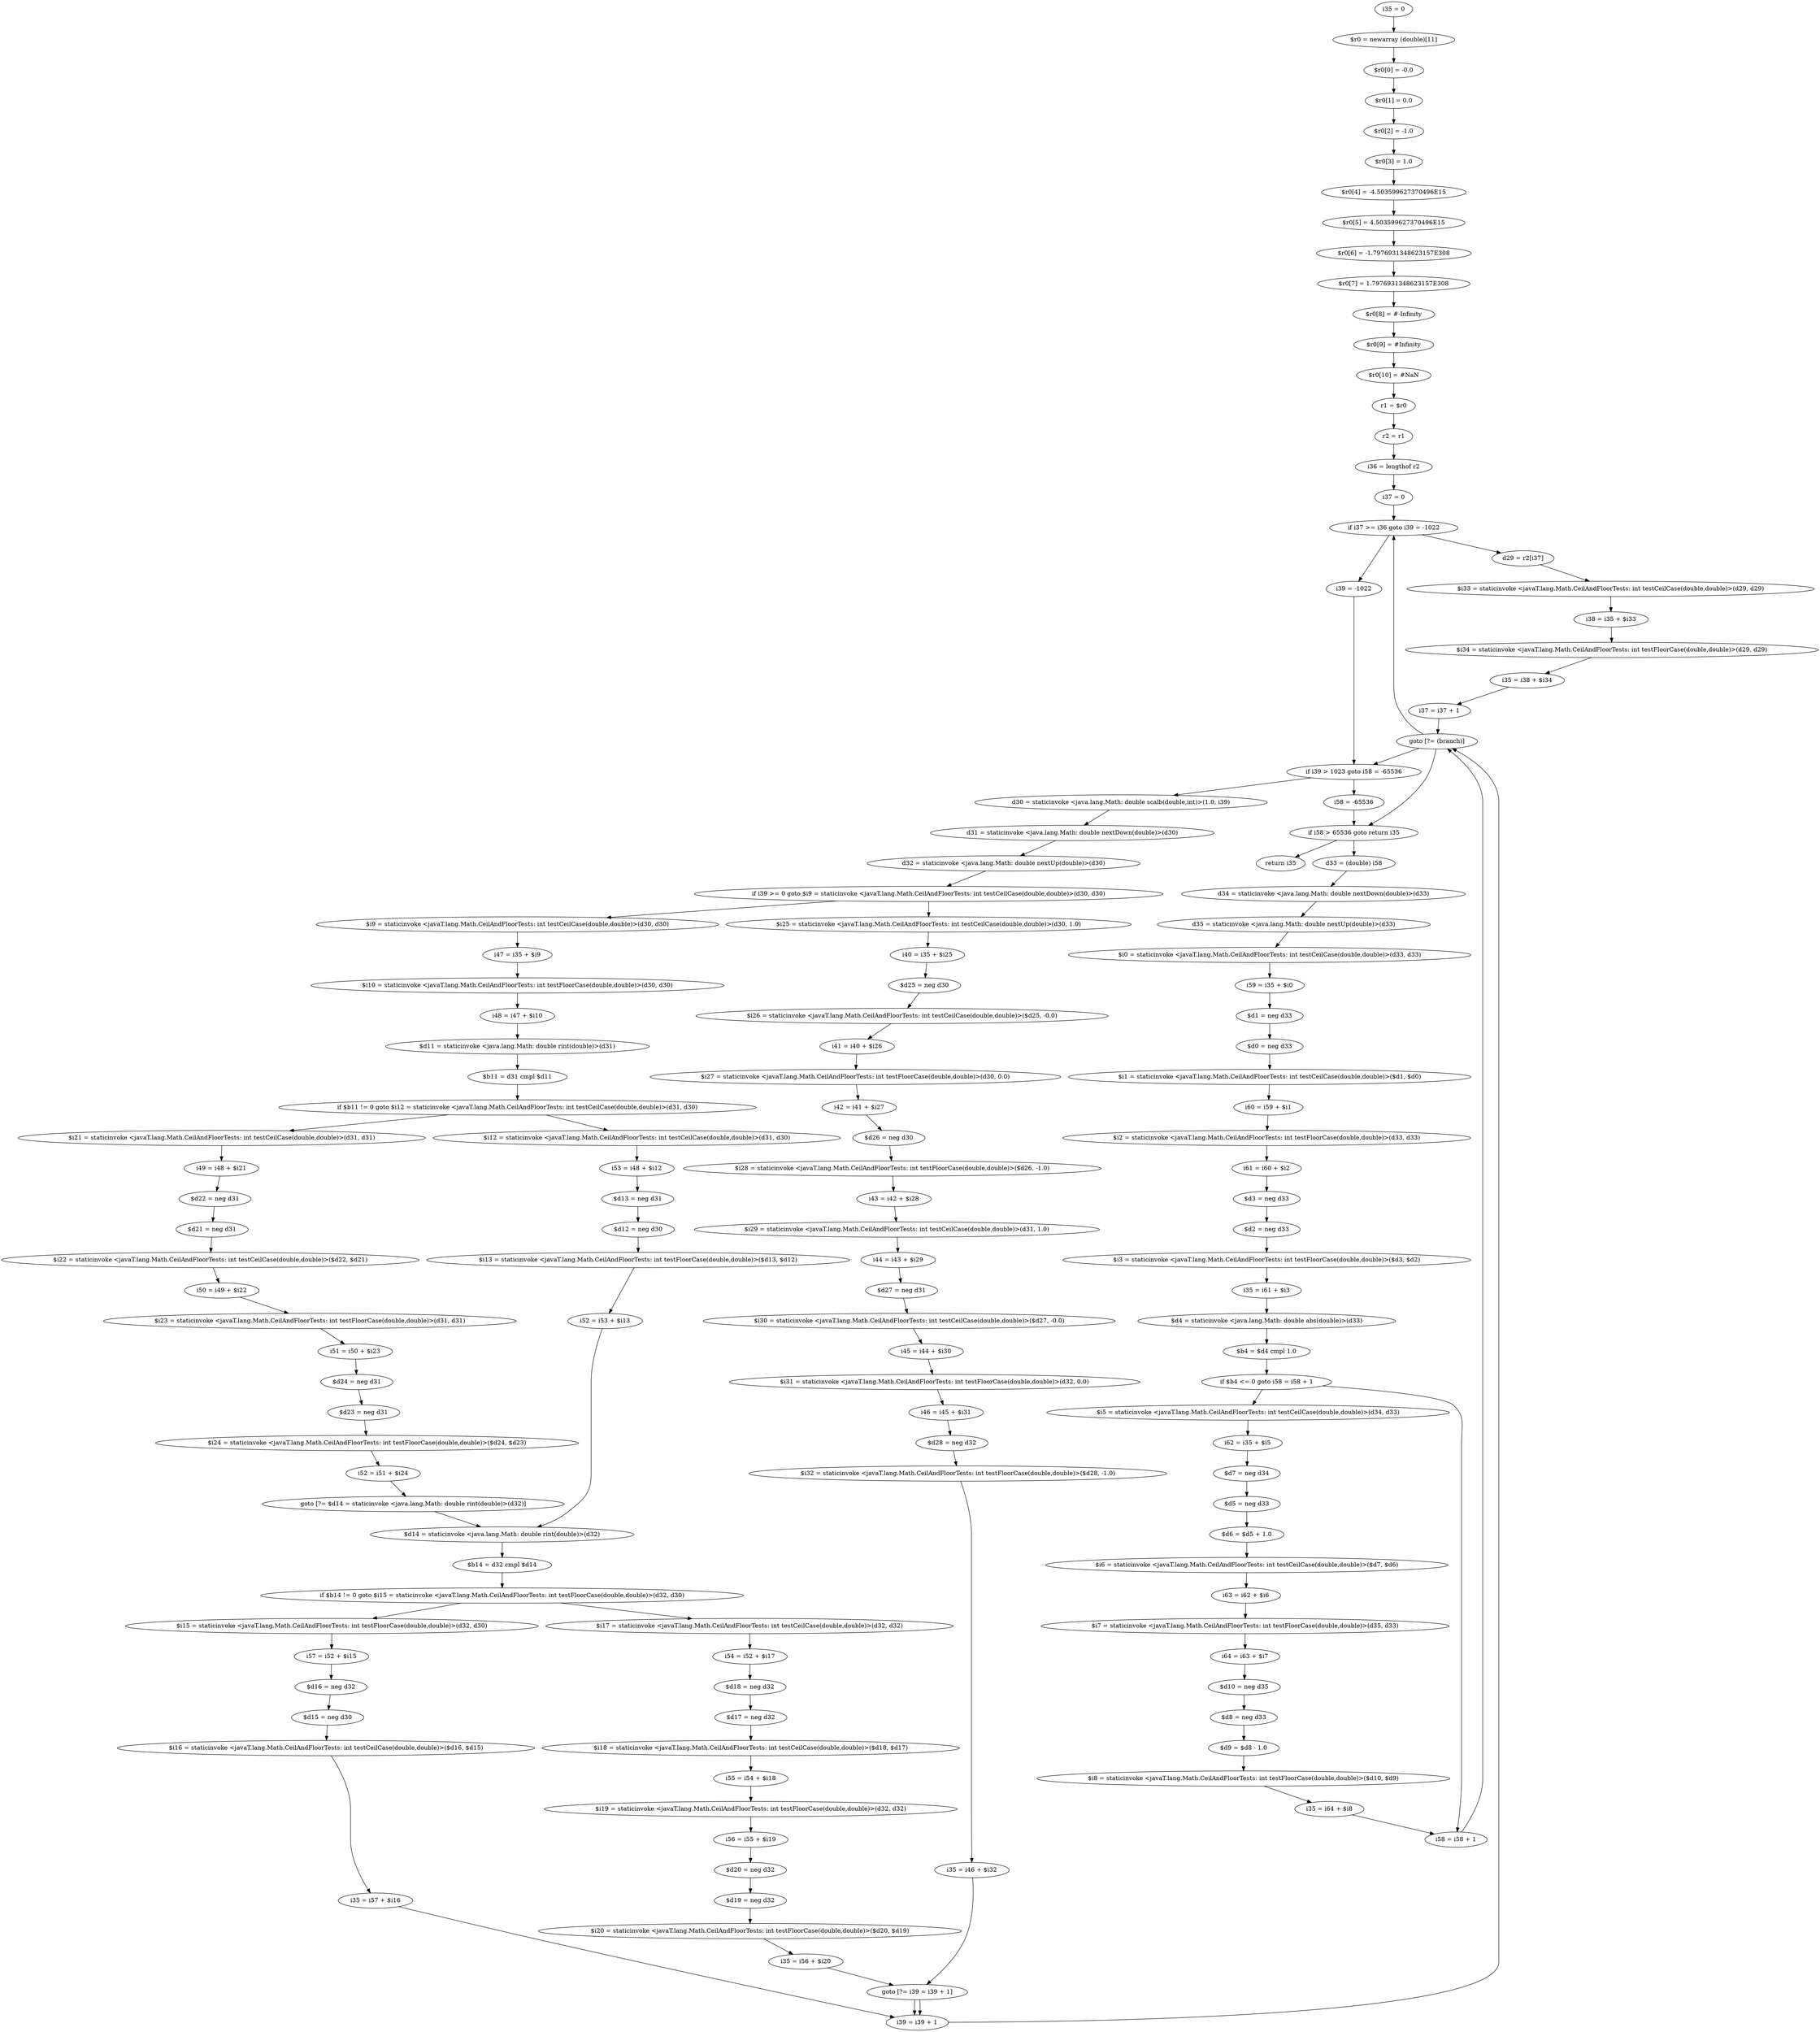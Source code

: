 digraph "unitGraph" {
    "i35 = 0"
    "$r0 = newarray (double)[11]"
    "$r0[0] = -0.0"
    "$r0[1] = 0.0"
    "$r0[2] = -1.0"
    "$r0[3] = 1.0"
    "$r0[4] = -4.503599627370496E15"
    "$r0[5] = 4.503599627370496E15"
    "$r0[6] = -1.7976931348623157E308"
    "$r0[7] = 1.7976931348623157E308"
    "$r0[8] = #-Infinity"
    "$r0[9] = #Infinity"
    "$r0[10] = #NaN"
    "r1 = $r0"
    "r2 = r1"
    "i36 = lengthof r2"
    "i37 = 0"
    "if i37 >= i36 goto i39 = -1022"
    "d29 = r2[i37]"
    "$i33 = staticinvoke <javaT.lang.Math.CeilAndFloorTests: int testCeilCase(double,double)>(d29, d29)"
    "i38 = i35 + $i33"
    "$i34 = staticinvoke <javaT.lang.Math.CeilAndFloorTests: int testFloorCase(double,double)>(d29, d29)"
    "i35 = i38 + $i34"
    "i37 = i37 + 1"
    "goto [?= (branch)]"
    "i39 = -1022"
    "if i39 > 1023 goto i58 = -65536"
    "d30 = staticinvoke <java.lang.Math: double scalb(double,int)>(1.0, i39)"
    "d31 = staticinvoke <java.lang.Math: double nextDown(double)>(d30)"
    "d32 = staticinvoke <java.lang.Math: double nextUp(double)>(d30)"
    "if i39 >= 0 goto $i9 = staticinvoke <javaT.lang.Math.CeilAndFloorTests: int testCeilCase(double,double)>(d30, d30)"
    "$i25 = staticinvoke <javaT.lang.Math.CeilAndFloorTests: int testCeilCase(double,double)>(d30, 1.0)"
    "i40 = i35 + $i25"
    "$d25 = neg d30"
    "$i26 = staticinvoke <javaT.lang.Math.CeilAndFloorTests: int testCeilCase(double,double)>($d25, -0.0)"
    "i41 = i40 + $i26"
    "$i27 = staticinvoke <javaT.lang.Math.CeilAndFloorTests: int testFloorCase(double,double)>(d30, 0.0)"
    "i42 = i41 + $i27"
    "$d26 = neg d30"
    "$i28 = staticinvoke <javaT.lang.Math.CeilAndFloorTests: int testFloorCase(double,double)>($d26, -1.0)"
    "i43 = i42 + $i28"
    "$i29 = staticinvoke <javaT.lang.Math.CeilAndFloorTests: int testCeilCase(double,double)>(d31, 1.0)"
    "i44 = i43 + $i29"
    "$d27 = neg d31"
    "$i30 = staticinvoke <javaT.lang.Math.CeilAndFloorTests: int testCeilCase(double,double)>($d27, -0.0)"
    "i45 = i44 + $i30"
    "$i31 = staticinvoke <javaT.lang.Math.CeilAndFloorTests: int testFloorCase(double,double)>(d32, 0.0)"
    "i46 = i45 + $i31"
    "$d28 = neg d32"
    "$i32 = staticinvoke <javaT.lang.Math.CeilAndFloorTests: int testFloorCase(double,double)>($d28, -1.0)"
    "i35 = i46 + $i32"
    "goto [?= i39 = i39 + 1]"
    "$i9 = staticinvoke <javaT.lang.Math.CeilAndFloorTests: int testCeilCase(double,double)>(d30, d30)"
    "i47 = i35 + $i9"
    "$i10 = staticinvoke <javaT.lang.Math.CeilAndFloorTests: int testFloorCase(double,double)>(d30, d30)"
    "i48 = i47 + $i10"
    "$d11 = staticinvoke <java.lang.Math: double rint(double)>(d31)"
    "$b11 = d31 cmpl $d11"
    "if $b11 != 0 goto $i12 = staticinvoke <javaT.lang.Math.CeilAndFloorTests: int testCeilCase(double,double)>(d31, d30)"
    "$i21 = staticinvoke <javaT.lang.Math.CeilAndFloorTests: int testCeilCase(double,double)>(d31, d31)"
    "i49 = i48 + $i21"
    "$d22 = neg d31"
    "$d21 = neg d31"
    "$i22 = staticinvoke <javaT.lang.Math.CeilAndFloorTests: int testCeilCase(double,double)>($d22, $d21)"
    "i50 = i49 + $i22"
    "$i23 = staticinvoke <javaT.lang.Math.CeilAndFloorTests: int testFloorCase(double,double)>(d31, d31)"
    "i51 = i50 + $i23"
    "$d24 = neg d31"
    "$d23 = neg d31"
    "$i24 = staticinvoke <javaT.lang.Math.CeilAndFloorTests: int testFloorCase(double,double)>($d24, $d23)"
    "i52 = i51 + $i24"
    "goto [?= $d14 = staticinvoke <java.lang.Math: double rint(double)>(d32)]"
    "$i12 = staticinvoke <javaT.lang.Math.CeilAndFloorTests: int testCeilCase(double,double)>(d31, d30)"
    "i53 = i48 + $i12"
    "$d13 = neg d31"
    "$d12 = neg d30"
    "$i13 = staticinvoke <javaT.lang.Math.CeilAndFloorTests: int testFloorCase(double,double)>($d13, $d12)"
    "i52 = i53 + $i13"
    "$d14 = staticinvoke <java.lang.Math: double rint(double)>(d32)"
    "$b14 = d32 cmpl $d14"
    "if $b14 != 0 goto $i15 = staticinvoke <javaT.lang.Math.CeilAndFloorTests: int testFloorCase(double,double)>(d32, d30)"
    "$i17 = staticinvoke <javaT.lang.Math.CeilAndFloorTests: int testCeilCase(double,double)>(d32, d32)"
    "i54 = i52 + $i17"
    "$d18 = neg d32"
    "$d17 = neg d32"
    "$i18 = staticinvoke <javaT.lang.Math.CeilAndFloorTests: int testCeilCase(double,double)>($d18, $d17)"
    "i55 = i54 + $i18"
    "$i19 = staticinvoke <javaT.lang.Math.CeilAndFloorTests: int testFloorCase(double,double)>(d32, d32)"
    "i56 = i55 + $i19"
    "$d20 = neg d32"
    "$d19 = neg d32"
    "$i20 = staticinvoke <javaT.lang.Math.CeilAndFloorTests: int testFloorCase(double,double)>($d20, $d19)"
    "i35 = i56 + $i20"
    "$i15 = staticinvoke <javaT.lang.Math.CeilAndFloorTests: int testFloorCase(double,double)>(d32, d30)"
    "i57 = i52 + $i15"
    "$d16 = neg d32"
    "$d15 = neg d30"
    "$i16 = staticinvoke <javaT.lang.Math.CeilAndFloorTests: int testCeilCase(double,double)>($d16, $d15)"
    "i35 = i57 + $i16"
    "i39 = i39 + 1"
    "i58 = -65536"
    "if i58 > 65536 goto return i35"
    "d33 = (double) i58"
    "d34 = staticinvoke <java.lang.Math: double nextDown(double)>(d33)"
    "d35 = staticinvoke <java.lang.Math: double nextUp(double)>(d33)"
    "$i0 = staticinvoke <javaT.lang.Math.CeilAndFloorTests: int testCeilCase(double,double)>(d33, d33)"
    "i59 = i35 + $i0"
    "$d1 = neg d33"
    "$d0 = neg d33"
    "$i1 = staticinvoke <javaT.lang.Math.CeilAndFloorTests: int testCeilCase(double,double)>($d1, $d0)"
    "i60 = i59 + $i1"
    "$i2 = staticinvoke <javaT.lang.Math.CeilAndFloorTests: int testFloorCase(double,double)>(d33, d33)"
    "i61 = i60 + $i2"
    "$d3 = neg d33"
    "$d2 = neg d33"
    "$i3 = staticinvoke <javaT.lang.Math.CeilAndFloorTests: int testFloorCase(double,double)>($d3, $d2)"
    "i35 = i61 + $i3"
    "$d4 = staticinvoke <java.lang.Math: double abs(double)>(d33)"
    "$b4 = $d4 cmpl 1.0"
    "if $b4 <= 0 goto i58 = i58 + 1"
    "$i5 = staticinvoke <javaT.lang.Math.CeilAndFloorTests: int testCeilCase(double,double)>(d34, d33)"
    "i62 = i35 + $i5"
    "$d7 = neg d34"
    "$d5 = neg d33"
    "$d6 = $d5 + 1.0"
    "$i6 = staticinvoke <javaT.lang.Math.CeilAndFloorTests: int testCeilCase(double,double)>($d7, $d6)"
    "i63 = i62 + $i6"
    "$i7 = staticinvoke <javaT.lang.Math.CeilAndFloorTests: int testFloorCase(double,double)>(d35, d33)"
    "i64 = i63 + $i7"
    "$d10 = neg d35"
    "$d8 = neg d33"
    "$d9 = $d8 - 1.0"
    "$i8 = staticinvoke <javaT.lang.Math.CeilAndFloorTests: int testFloorCase(double,double)>($d10, $d9)"
    "i35 = i64 + $i8"
    "i58 = i58 + 1"
    "return i35"
    "i35 = 0"->"$r0 = newarray (double)[11]";
    "$r0 = newarray (double)[11]"->"$r0[0] = -0.0";
    "$r0[0] = -0.0"->"$r0[1] = 0.0";
    "$r0[1] = 0.0"->"$r0[2] = -1.0";
    "$r0[2] = -1.0"->"$r0[3] = 1.0";
    "$r0[3] = 1.0"->"$r0[4] = -4.503599627370496E15";
    "$r0[4] = -4.503599627370496E15"->"$r0[5] = 4.503599627370496E15";
    "$r0[5] = 4.503599627370496E15"->"$r0[6] = -1.7976931348623157E308";
    "$r0[6] = -1.7976931348623157E308"->"$r0[7] = 1.7976931348623157E308";
    "$r0[7] = 1.7976931348623157E308"->"$r0[8] = #-Infinity";
    "$r0[8] = #-Infinity"->"$r0[9] = #Infinity";
    "$r0[9] = #Infinity"->"$r0[10] = #NaN";
    "$r0[10] = #NaN"->"r1 = $r0";
    "r1 = $r0"->"r2 = r1";
    "r2 = r1"->"i36 = lengthof r2";
    "i36 = lengthof r2"->"i37 = 0";
    "i37 = 0"->"if i37 >= i36 goto i39 = -1022";
    "if i37 >= i36 goto i39 = -1022"->"d29 = r2[i37]";
    "if i37 >= i36 goto i39 = -1022"->"i39 = -1022";
    "d29 = r2[i37]"->"$i33 = staticinvoke <javaT.lang.Math.CeilAndFloorTests: int testCeilCase(double,double)>(d29, d29)";
    "$i33 = staticinvoke <javaT.lang.Math.CeilAndFloorTests: int testCeilCase(double,double)>(d29, d29)"->"i38 = i35 + $i33";
    "i38 = i35 + $i33"->"$i34 = staticinvoke <javaT.lang.Math.CeilAndFloorTests: int testFloorCase(double,double)>(d29, d29)";
    "$i34 = staticinvoke <javaT.lang.Math.CeilAndFloorTests: int testFloorCase(double,double)>(d29, d29)"->"i35 = i38 + $i34";
    "i35 = i38 + $i34"->"i37 = i37 + 1";
    "i37 = i37 + 1"->"goto [?= (branch)]";
    "goto [?= (branch)]"->"if i37 >= i36 goto i39 = -1022";
    "i39 = -1022"->"if i39 > 1023 goto i58 = -65536";
    "if i39 > 1023 goto i58 = -65536"->"d30 = staticinvoke <java.lang.Math: double scalb(double,int)>(1.0, i39)";
    "if i39 > 1023 goto i58 = -65536"->"i58 = -65536";
    "d30 = staticinvoke <java.lang.Math: double scalb(double,int)>(1.0, i39)"->"d31 = staticinvoke <java.lang.Math: double nextDown(double)>(d30)";
    "d31 = staticinvoke <java.lang.Math: double nextDown(double)>(d30)"->"d32 = staticinvoke <java.lang.Math: double nextUp(double)>(d30)";
    "d32 = staticinvoke <java.lang.Math: double nextUp(double)>(d30)"->"if i39 >= 0 goto $i9 = staticinvoke <javaT.lang.Math.CeilAndFloorTests: int testCeilCase(double,double)>(d30, d30)";
    "if i39 >= 0 goto $i9 = staticinvoke <javaT.lang.Math.CeilAndFloorTests: int testCeilCase(double,double)>(d30, d30)"->"$i25 = staticinvoke <javaT.lang.Math.CeilAndFloorTests: int testCeilCase(double,double)>(d30, 1.0)";
    "if i39 >= 0 goto $i9 = staticinvoke <javaT.lang.Math.CeilAndFloorTests: int testCeilCase(double,double)>(d30, d30)"->"$i9 = staticinvoke <javaT.lang.Math.CeilAndFloorTests: int testCeilCase(double,double)>(d30, d30)";
    "$i25 = staticinvoke <javaT.lang.Math.CeilAndFloorTests: int testCeilCase(double,double)>(d30, 1.0)"->"i40 = i35 + $i25";
    "i40 = i35 + $i25"->"$d25 = neg d30";
    "$d25 = neg d30"->"$i26 = staticinvoke <javaT.lang.Math.CeilAndFloorTests: int testCeilCase(double,double)>($d25, -0.0)";
    "$i26 = staticinvoke <javaT.lang.Math.CeilAndFloorTests: int testCeilCase(double,double)>($d25, -0.0)"->"i41 = i40 + $i26";
    "i41 = i40 + $i26"->"$i27 = staticinvoke <javaT.lang.Math.CeilAndFloorTests: int testFloorCase(double,double)>(d30, 0.0)";
    "$i27 = staticinvoke <javaT.lang.Math.CeilAndFloorTests: int testFloorCase(double,double)>(d30, 0.0)"->"i42 = i41 + $i27";
    "i42 = i41 + $i27"->"$d26 = neg d30";
    "$d26 = neg d30"->"$i28 = staticinvoke <javaT.lang.Math.CeilAndFloorTests: int testFloorCase(double,double)>($d26, -1.0)";
    "$i28 = staticinvoke <javaT.lang.Math.CeilAndFloorTests: int testFloorCase(double,double)>($d26, -1.0)"->"i43 = i42 + $i28";
    "i43 = i42 + $i28"->"$i29 = staticinvoke <javaT.lang.Math.CeilAndFloorTests: int testCeilCase(double,double)>(d31, 1.0)";
    "$i29 = staticinvoke <javaT.lang.Math.CeilAndFloorTests: int testCeilCase(double,double)>(d31, 1.0)"->"i44 = i43 + $i29";
    "i44 = i43 + $i29"->"$d27 = neg d31";
    "$d27 = neg d31"->"$i30 = staticinvoke <javaT.lang.Math.CeilAndFloorTests: int testCeilCase(double,double)>($d27, -0.0)";
    "$i30 = staticinvoke <javaT.lang.Math.CeilAndFloorTests: int testCeilCase(double,double)>($d27, -0.0)"->"i45 = i44 + $i30";
    "i45 = i44 + $i30"->"$i31 = staticinvoke <javaT.lang.Math.CeilAndFloorTests: int testFloorCase(double,double)>(d32, 0.0)";
    "$i31 = staticinvoke <javaT.lang.Math.CeilAndFloorTests: int testFloorCase(double,double)>(d32, 0.0)"->"i46 = i45 + $i31";
    "i46 = i45 + $i31"->"$d28 = neg d32";
    "$d28 = neg d32"->"$i32 = staticinvoke <javaT.lang.Math.CeilAndFloorTests: int testFloorCase(double,double)>($d28, -1.0)";
    "$i32 = staticinvoke <javaT.lang.Math.CeilAndFloorTests: int testFloorCase(double,double)>($d28, -1.0)"->"i35 = i46 + $i32";
    "i35 = i46 + $i32"->"goto [?= i39 = i39 + 1]";
    "goto [?= i39 = i39 + 1]"->"i39 = i39 + 1";
    "$i9 = staticinvoke <javaT.lang.Math.CeilAndFloorTests: int testCeilCase(double,double)>(d30, d30)"->"i47 = i35 + $i9";
    "i47 = i35 + $i9"->"$i10 = staticinvoke <javaT.lang.Math.CeilAndFloorTests: int testFloorCase(double,double)>(d30, d30)";
    "$i10 = staticinvoke <javaT.lang.Math.CeilAndFloorTests: int testFloorCase(double,double)>(d30, d30)"->"i48 = i47 + $i10";
    "i48 = i47 + $i10"->"$d11 = staticinvoke <java.lang.Math: double rint(double)>(d31)";
    "$d11 = staticinvoke <java.lang.Math: double rint(double)>(d31)"->"$b11 = d31 cmpl $d11";
    "$b11 = d31 cmpl $d11"->"if $b11 != 0 goto $i12 = staticinvoke <javaT.lang.Math.CeilAndFloorTests: int testCeilCase(double,double)>(d31, d30)";
    "if $b11 != 0 goto $i12 = staticinvoke <javaT.lang.Math.CeilAndFloorTests: int testCeilCase(double,double)>(d31, d30)"->"$i21 = staticinvoke <javaT.lang.Math.CeilAndFloorTests: int testCeilCase(double,double)>(d31, d31)";
    "if $b11 != 0 goto $i12 = staticinvoke <javaT.lang.Math.CeilAndFloorTests: int testCeilCase(double,double)>(d31, d30)"->"$i12 = staticinvoke <javaT.lang.Math.CeilAndFloorTests: int testCeilCase(double,double)>(d31, d30)";
    "$i21 = staticinvoke <javaT.lang.Math.CeilAndFloorTests: int testCeilCase(double,double)>(d31, d31)"->"i49 = i48 + $i21";
    "i49 = i48 + $i21"->"$d22 = neg d31";
    "$d22 = neg d31"->"$d21 = neg d31";
    "$d21 = neg d31"->"$i22 = staticinvoke <javaT.lang.Math.CeilAndFloorTests: int testCeilCase(double,double)>($d22, $d21)";
    "$i22 = staticinvoke <javaT.lang.Math.CeilAndFloorTests: int testCeilCase(double,double)>($d22, $d21)"->"i50 = i49 + $i22";
    "i50 = i49 + $i22"->"$i23 = staticinvoke <javaT.lang.Math.CeilAndFloorTests: int testFloorCase(double,double)>(d31, d31)";
    "$i23 = staticinvoke <javaT.lang.Math.CeilAndFloorTests: int testFloorCase(double,double)>(d31, d31)"->"i51 = i50 + $i23";
    "i51 = i50 + $i23"->"$d24 = neg d31";
    "$d24 = neg d31"->"$d23 = neg d31";
    "$d23 = neg d31"->"$i24 = staticinvoke <javaT.lang.Math.CeilAndFloorTests: int testFloorCase(double,double)>($d24, $d23)";
    "$i24 = staticinvoke <javaT.lang.Math.CeilAndFloorTests: int testFloorCase(double,double)>($d24, $d23)"->"i52 = i51 + $i24";
    "i52 = i51 + $i24"->"goto [?= $d14 = staticinvoke <java.lang.Math: double rint(double)>(d32)]";
    "goto [?= $d14 = staticinvoke <java.lang.Math: double rint(double)>(d32)]"->"$d14 = staticinvoke <java.lang.Math: double rint(double)>(d32)";
    "$i12 = staticinvoke <javaT.lang.Math.CeilAndFloorTests: int testCeilCase(double,double)>(d31, d30)"->"i53 = i48 + $i12";
    "i53 = i48 + $i12"->"$d13 = neg d31";
    "$d13 = neg d31"->"$d12 = neg d30";
    "$d12 = neg d30"->"$i13 = staticinvoke <javaT.lang.Math.CeilAndFloorTests: int testFloorCase(double,double)>($d13, $d12)";
    "$i13 = staticinvoke <javaT.lang.Math.CeilAndFloorTests: int testFloorCase(double,double)>($d13, $d12)"->"i52 = i53 + $i13";
    "i52 = i53 + $i13"->"$d14 = staticinvoke <java.lang.Math: double rint(double)>(d32)";
    "$d14 = staticinvoke <java.lang.Math: double rint(double)>(d32)"->"$b14 = d32 cmpl $d14";
    "$b14 = d32 cmpl $d14"->"if $b14 != 0 goto $i15 = staticinvoke <javaT.lang.Math.CeilAndFloorTests: int testFloorCase(double,double)>(d32, d30)";
    "if $b14 != 0 goto $i15 = staticinvoke <javaT.lang.Math.CeilAndFloorTests: int testFloorCase(double,double)>(d32, d30)"->"$i17 = staticinvoke <javaT.lang.Math.CeilAndFloorTests: int testCeilCase(double,double)>(d32, d32)";
    "if $b14 != 0 goto $i15 = staticinvoke <javaT.lang.Math.CeilAndFloorTests: int testFloorCase(double,double)>(d32, d30)"->"$i15 = staticinvoke <javaT.lang.Math.CeilAndFloorTests: int testFloorCase(double,double)>(d32, d30)";
    "$i17 = staticinvoke <javaT.lang.Math.CeilAndFloorTests: int testCeilCase(double,double)>(d32, d32)"->"i54 = i52 + $i17";
    "i54 = i52 + $i17"->"$d18 = neg d32";
    "$d18 = neg d32"->"$d17 = neg d32";
    "$d17 = neg d32"->"$i18 = staticinvoke <javaT.lang.Math.CeilAndFloorTests: int testCeilCase(double,double)>($d18, $d17)";
    "$i18 = staticinvoke <javaT.lang.Math.CeilAndFloorTests: int testCeilCase(double,double)>($d18, $d17)"->"i55 = i54 + $i18";
    "i55 = i54 + $i18"->"$i19 = staticinvoke <javaT.lang.Math.CeilAndFloorTests: int testFloorCase(double,double)>(d32, d32)";
    "$i19 = staticinvoke <javaT.lang.Math.CeilAndFloorTests: int testFloorCase(double,double)>(d32, d32)"->"i56 = i55 + $i19";
    "i56 = i55 + $i19"->"$d20 = neg d32";
    "$d20 = neg d32"->"$d19 = neg d32";
    "$d19 = neg d32"->"$i20 = staticinvoke <javaT.lang.Math.CeilAndFloorTests: int testFloorCase(double,double)>($d20, $d19)";
    "$i20 = staticinvoke <javaT.lang.Math.CeilAndFloorTests: int testFloorCase(double,double)>($d20, $d19)"->"i35 = i56 + $i20";
    "i35 = i56 + $i20"->"goto [?= i39 = i39 + 1]";
    "goto [?= i39 = i39 + 1]"->"i39 = i39 + 1";
    "$i15 = staticinvoke <javaT.lang.Math.CeilAndFloorTests: int testFloorCase(double,double)>(d32, d30)"->"i57 = i52 + $i15";
    "i57 = i52 + $i15"->"$d16 = neg d32";
    "$d16 = neg d32"->"$d15 = neg d30";
    "$d15 = neg d30"->"$i16 = staticinvoke <javaT.lang.Math.CeilAndFloorTests: int testCeilCase(double,double)>($d16, $d15)";
    "$i16 = staticinvoke <javaT.lang.Math.CeilAndFloorTests: int testCeilCase(double,double)>($d16, $d15)"->"i35 = i57 + $i16";
    "i35 = i57 + $i16"->"i39 = i39 + 1";
    "i39 = i39 + 1"->"goto [?= (branch)]";
    "goto [?= (branch)]"->"if i39 > 1023 goto i58 = -65536";
    "i58 = -65536"->"if i58 > 65536 goto return i35";
    "if i58 > 65536 goto return i35"->"d33 = (double) i58";
    "if i58 > 65536 goto return i35"->"return i35";
    "d33 = (double) i58"->"d34 = staticinvoke <java.lang.Math: double nextDown(double)>(d33)";
    "d34 = staticinvoke <java.lang.Math: double nextDown(double)>(d33)"->"d35 = staticinvoke <java.lang.Math: double nextUp(double)>(d33)";
    "d35 = staticinvoke <java.lang.Math: double nextUp(double)>(d33)"->"$i0 = staticinvoke <javaT.lang.Math.CeilAndFloorTests: int testCeilCase(double,double)>(d33, d33)";
    "$i0 = staticinvoke <javaT.lang.Math.CeilAndFloorTests: int testCeilCase(double,double)>(d33, d33)"->"i59 = i35 + $i0";
    "i59 = i35 + $i0"->"$d1 = neg d33";
    "$d1 = neg d33"->"$d0 = neg d33";
    "$d0 = neg d33"->"$i1 = staticinvoke <javaT.lang.Math.CeilAndFloorTests: int testCeilCase(double,double)>($d1, $d0)";
    "$i1 = staticinvoke <javaT.lang.Math.CeilAndFloorTests: int testCeilCase(double,double)>($d1, $d0)"->"i60 = i59 + $i1";
    "i60 = i59 + $i1"->"$i2 = staticinvoke <javaT.lang.Math.CeilAndFloorTests: int testFloorCase(double,double)>(d33, d33)";
    "$i2 = staticinvoke <javaT.lang.Math.CeilAndFloorTests: int testFloorCase(double,double)>(d33, d33)"->"i61 = i60 + $i2";
    "i61 = i60 + $i2"->"$d3 = neg d33";
    "$d3 = neg d33"->"$d2 = neg d33";
    "$d2 = neg d33"->"$i3 = staticinvoke <javaT.lang.Math.CeilAndFloorTests: int testFloorCase(double,double)>($d3, $d2)";
    "$i3 = staticinvoke <javaT.lang.Math.CeilAndFloorTests: int testFloorCase(double,double)>($d3, $d2)"->"i35 = i61 + $i3";
    "i35 = i61 + $i3"->"$d4 = staticinvoke <java.lang.Math: double abs(double)>(d33)";
    "$d4 = staticinvoke <java.lang.Math: double abs(double)>(d33)"->"$b4 = $d4 cmpl 1.0";
    "$b4 = $d4 cmpl 1.0"->"if $b4 <= 0 goto i58 = i58 + 1";
    "if $b4 <= 0 goto i58 = i58 + 1"->"$i5 = staticinvoke <javaT.lang.Math.CeilAndFloorTests: int testCeilCase(double,double)>(d34, d33)";
    "if $b4 <= 0 goto i58 = i58 + 1"->"i58 = i58 + 1";
    "$i5 = staticinvoke <javaT.lang.Math.CeilAndFloorTests: int testCeilCase(double,double)>(d34, d33)"->"i62 = i35 + $i5";
    "i62 = i35 + $i5"->"$d7 = neg d34";
    "$d7 = neg d34"->"$d5 = neg d33";
    "$d5 = neg d33"->"$d6 = $d5 + 1.0";
    "$d6 = $d5 + 1.0"->"$i6 = staticinvoke <javaT.lang.Math.CeilAndFloorTests: int testCeilCase(double,double)>($d7, $d6)";
    "$i6 = staticinvoke <javaT.lang.Math.CeilAndFloorTests: int testCeilCase(double,double)>($d7, $d6)"->"i63 = i62 + $i6";
    "i63 = i62 + $i6"->"$i7 = staticinvoke <javaT.lang.Math.CeilAndFloorTests: int testFloorCase(double,double)>(d35, d33)";
    "$i7 = staticinvoke <javaT.lang.Math.CeilAndFloorTests: int testFloorCase(double,double)>(d35, d33)"->"i64 = i63 + $i7";
    "i64 = i63 + $i7"->"$d10 = neg d35";
    "$d10 = neg d35"->"$d8 = neg d33";
    "$d8 = neg d33"->"$d9 = $d8 - 1.0";
    "$d9 = $d8 - 1.0"->"$i8 = staticinvoke <javaT.lang.Math.CeilAndFloorTests: int testFloorCase(double,double)>($d10, $d9)";
    "$i8 = staticinvoke <javaT.lang.Math.CeilAndFloorTests: int testFloorCase(double,double)>($d10, $d9)"->"i35 = i64 + $i8";
    "i35 = i64 + $i8"->"i58 = i58 + 1";
    "i58 = i58 + 1"->"goto [?= (branch)]";
    "goto [?= (branch)]"->"if i58 > 65536 goto return i35";
}
